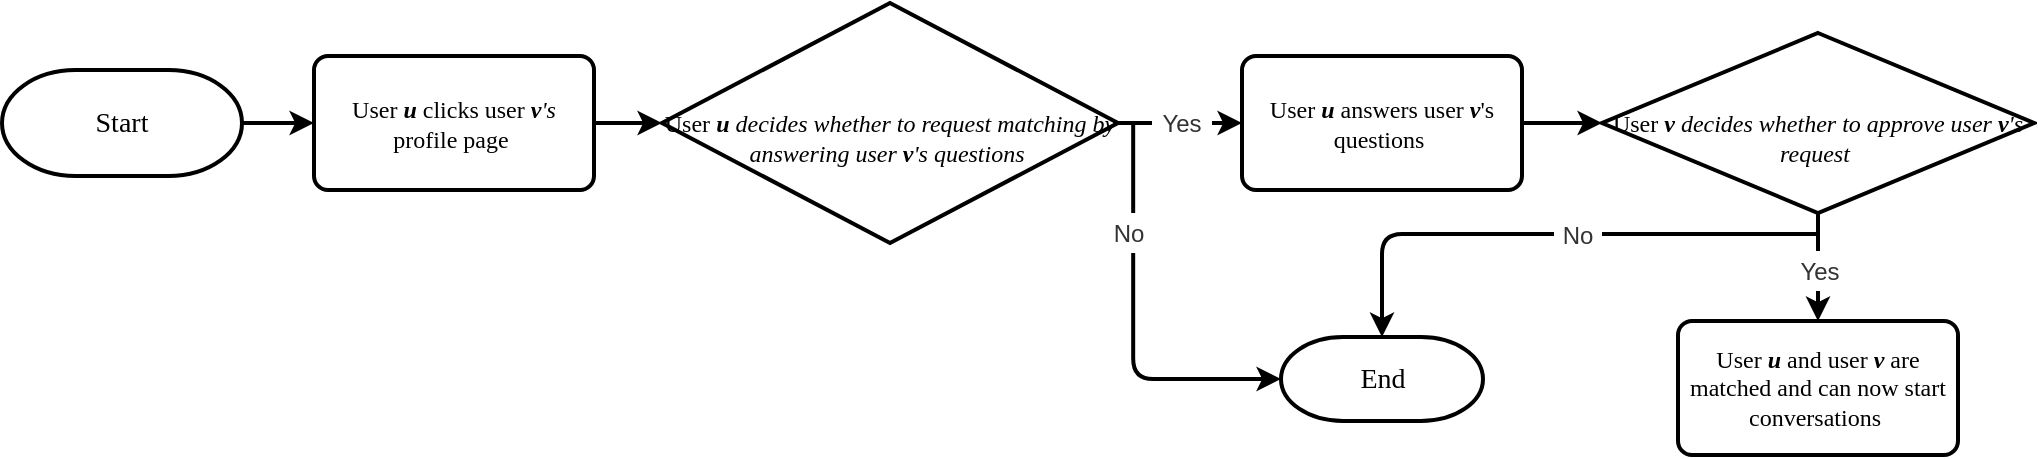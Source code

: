 <mxfile pages="1" version="11.2.9" type="github"><diagram id="2JyxNNU_SRswKXaLaBT6" name="Page-1"><mxGraphModel dx="1592" dy="1256" grid="1" gridSize="10" guides="1" tooltips="1" connect="1" arrows="1" fold="1" page="1" pageScale="1" pageWidth="1100" pageHeight="850" math="0" shadow="0"><root><mxCell id="0"/><mxCell id="1" parent="0"/><mxCell id="AbWWFxYWgRRFwNRDI_Oc-1" value="&lt;font style=&quot;font-size: 14px&quot; face=&quot;Georgia&quot;&gt;Start&lt;/font&gt;" style="strokeWidth=2;html=1;shape=mxgraph.flowchart.terminator;whiteSpace=wrap;" parent="1" vertex="1"><mxGeometry x="40" y="317" width="120" height="53" as="geometry"/></mxCell><mxCell id="AbWWFxYWgRRFwNRDI_Oc-2" value="&lt;font face=&quot;Georgia&quot;&gt;User &lt;i&gt;&lt;b&gt;u&lt;/b&gt;&lt;/i&gt; clicks&amp;nbsp;&lt;/font&gt;&lt;span style=&quot;font-family: &amp;#34;georgia&amp;#34;&quot;&gt;user&amp;nbsp;&lt;/span&gt;&lt;i style=&quot;font-family: &amp;#34;georgia&amp;#34;&quot;&gt;&lt;b&gt;v&lt;/b&gt;'s&lt;/i&gt;&lt;font face=&quot;Georgia&quot;&gt;&lt;br&gt;profile page&amp;nbsp;&lt;/font&gt;" style="rounded=1;whiteSpace=wrap;html=1;absoluteArcSize=1;arcSize=14;strokeWidth=2;" parent="1" vertex="1"><mxGeometry x="196" y="310" width="140" height="67" as="geometry"/></mxCell><mxCell id="AbWWFxYWgRRFwNRDI_Oc-3" value="" style="endArrow=classic;html=1;exitX=1;exitY=0.5;exitDx=0;exitDy=0;exitPerimeter=0;strokeWidth=2;" parent="1" source="AbWWFxYWgRRFwNRDI_Oc-1" target="AbWWFxYWgRRFwNRDI_Oc-2" edge="1"><mxGeometry width="50" height="50" relative="1" as="geometry"><mxPoint x="228" y="513" as="sourcePoint"/><mxPoint x="278" y="463" as="targetPoint"/></mxGeometry></mxCell><mxCell id="5q_IAKNCsGFluqySmHJG-20" value="&lt;font face=&quot;Georgia&quot;&gt;&lt;br&gt;User &lt;i&gt;&lt;b&gt;u &lt;/b&gt;decides whether to request matching by answering user&amp;nbsp;&lt;b&gt;v&lt;/b&gt;'s questions&lt;/i&gt;&amp;nbsp;&lt;/font&gt;" style="strokeWidth=2;html=1;shape=mxgraph.flowchart.decision;whiteSpace=wrap;" parent="1" vertex="1"><mxGeometry x="370" y="283.5" width="228" height="120" as="geometry"/></mxCell><mxCell id="5q_IAKNCsGFluqySmHJG-32" value="" style="endArrow=classic;html=1;strokeWidth=2;exitX=1;exitY=0.5;exitDx=0;exitDy=0;exitPerimeter=0;" parent="1" target="5q_IAKNCsGFluqySmHJG-42" edge="1" source="5q_IAKNCsGFluqySmHJG-20"><mxGeometry width="50" height="50" relative="1" as="geometry"><mxPoint x="298" y="532" as="sourcePoint"/><mxPoint x="298" y="642" as="targetPoint"/></mxGeometry></mxCell><mxCell id="5q_IAKNCsGFluqySmHJG-33" value="&lt;font style=&quot;font-size: 14px&quot; face=&quot;Georgia&quot;&gt;End&lt;/font&gt;" style="strokeWidth=2;html=1;shape=mxgraph.flowchart.terminator;whiteSpace=wrap;" parent="1" vertex="1"><mxGeometry x="679.5" y="450.5" width="101" height="42" as="geometry"/></mxCell><mxCell id="5q_IAKNCsGFluqySmHJG-34" value="" style="edgeStyle=segmentEdgeStyle;endArrow=classic;html=1;strokeWidth=2;exitX=1;exitY=0.5;exitDx=0;exitDy=0;exitPerimeter=0;entryX=0;entryY=0.5;entryDx=0;entryDy=0;entryPerimeter=0;" parent="1" target="5q_IAKNCsGFluqySmHJG-33" edge="1"><mxGeometry width="50" height="50" relative="1" as="geometry"><mxPoint x="605.588" y="344" as="sourcePoint"/><mxPoint x="686.765" y="471.059" as="targetPoint"/><Array as="points"><mxPoint x="606" y="471"/></Array></mxGeometry></mxCell><mxCell id="5q_IAKNCsGFluqySmHJG-36" value="No" style="text;html=1;align=center;verticalAlign=middle;whiteSpace=wrap;rounded=0;shadow=0;fillColor=#FFFFFF;strokeColor=none;fontColor=#333333;" parent="1" vertex="1"><mxGeometry x="591" y="388.5" width="25" height="20" as="geometry"/></mxCell><mxCell id="5q_IAKNCsGFluqySmHJG-40" value="Yes" style="text;html=1;align=center;verticalAlign=middle;whiteSpace=wrap;rounded=0;shadow=0;fillColor=#FFFFFF;strokeColor=none;fontColor=#333333;" parent="1" vertex="1"><mxGeometry x="615" y="333.5" width="30" height="20" as="geometry"/></mxCell><mxCell id="5q_IAKNCsGFluqySmHJG-42" value="&lt;span style=&quot;font-family: &amp;#34;georgia&amp;#34;&quot;&gt;User&amp;nbsp;&lt;/span&gt;&lt;i style=&quot;font-family: &amp;#34;georgia&amp;#34;&quot;&gt;&lt;b&gt;u&lt;/b&gt;&lt;/i&gt;&lt;span style=&quot;font-family: &amp;#34;georgia&amp;#34;&quot;&gt;&amp;nbsp;answers user &lt;b&gt;&lt;i&gt;v&lt;/i&gt;&lt;/b&gt;'s questions&amp;nbsp;&lt;/span&gt;" style="rounded=1;whiteSpace=wrap;html=1;absoluteArcSize=1;arcSize=14;strokeWidth=2;" parent="1" vertex="1"><mxGeometry x="660" y="310" width="140" height="67" as="geometry"/></mxCell><mxCell id="5q_IAKNCsGFluqySmHJG-43" value="&lt;font face=&quot;Georgia&quot;&gt;&lt;br&gt;User &lt;i&gt;&lt;b&gt;v&amp;nbsp;&lt;/b&gt;decides whether to approve user&amp;nbsp;&lt;b&gt;v&lt;/b&gt;'s request&lt;/i&gt;&amp;nbsp;&lt;/font&gt;" style="strokeWidth=2;html=1;shape=mxgraph.flowchart.decision;whiteSpace=wrap;" parent="1" vertex="1"><mxGeometry x="840" y="298.5" width="216" height="90" as="geometry"/></mxCell><mxCell id="5q_IAKNCsGFluqySmHJG-45" value="" style="endArrow=classic;html=1;strokeWidth=2;exitX=1;exitY=0.5;exitDx=0;exitDy=0;" parent="1" edge="1" target="5q_IAKNCsGFluqySmHJG-43" source="5q_IAKNCsGFluqySmHJG-42"><mxGeometry width="50" height="50" relative="1" as="geometry"><mxPoint x="870" y="240" as="sourcePoint"/><mxPoint x="870" y="271.5" as="targetPoint"/></mxGeometry></mxCell><mxCell id="5q_IAKNCsGFluqySmHJG-53" value="" style="endArrow=classic;html=1;strokeWidth=2;exitX=0.5;exitY=1;exitDx=0;exitDy=0;exitPerimeter=0;" parent="1" target="5q_IAKNCsGFluqySmHJG-59" edge="1" source="5q_IAKNCsGFluqySmHJG-43"><mxGeometry width="50" height="50" relative="1" as="geometry"><mxPoint x="300" y="802" as="sourcePoint"/><mxPoint x="300" y="912" as="targetPoint"/></mxGeometry></mxCell><mxCell id="5q_IAKNCsGFluqySmHJG-55" value="" style="edgeStyle=segmentEdgeStyle;endArrow=classic;html=1;strokeWidth=2;" parent="1" edge="1" target="5q_IAKNCsGFluqySmHJG-33"><mxGeometry width="50" height="50" relative="1" as="geometry"><mxPoint x="948" y="399" as="sourcePoint"/><mxPoint x="458" y="688.5" as="targetPoint"/></mxGeometry></mxCell><mxCell id="5q_IAKNCsGFluqySmHJG-56" value="No" style="text;html=1;align=center;verticalAlign=middle;whiteSpace=wrap;rounded=0;shadow=0;fillColor=#FFFFFF;strokeColor=none;fontColor=#333333;" parent="1" vertex="1"><mxGeometry x="816" y="389.5" width="24" height="20" as="geometry"/></mxCell><mxCell id="5q_IAKNCsGFluqySmHJG-57" value="Yes" style="text;html=1;align=center;verticalAlign=middle;whiteSpace=wrap;rounded=0;shadow=0;fillColor=#FFFFFF;strokeColor=none;fontColor=#333333;" parent="1" vertex="1"><mxGeometry x="934" y="407.5" width="30" height="20" as="geometry"/></mxCell><mxCell id="5q_IAKNCsGFluqySmHJG-59" value="&lt;span style=&quot;font-family: &amp;#34;georgia&amp;#34;&quot;&gt;User&amp;nbsp;&lt;/span&gt;&lt;i style=&quot;font-family: &amp;#34;georgia&amp;#34;&quot;&gt;&lt;b&gt;u&lt;/b&gt;&lt;/i&gt;&lt;span style=&quot;font-family: &amp;#34;georgia&amp;#34;&quot;&gt;&amp;nbsp;and user &lt;b style=&quot;font-style: italic&quot;&gt;v &lt;/b&gt;are matched and&amp;nbsp;can now start conversations&amp;nbsp;&lt;/span&gt;" style="rounded=1;whiteSpace=wrap;html=1;absoluteArcSize=1;arcSize=14;strokeWidth=2;" parent="1" vertex="1"><mxGeometry x="878" y="442.5" width="140" height="67" as="geometry"/></mxCell><mxCell id="vZsySjs4BcU3_6OIrPdt-3" value="" style="endArrow=classic;html=1;exitX=1;exitY=0.5;exitDx=0;exitDy=0;strokeWidth=2;" parent="1" target="5q_IAKNCsGFluqySmHJG-20" edge="1" source="AbWWFxYWgRRFwNRDI_Oc-2"><mxGeometry width="50" height="50" relative="1" as="geometry"><mxPoint x="298.5" y="377" as="sourcePoint"/><mxPoint x="298.5" y="404" as="targetPoint"/></mxGeometry></mxCell></root></mxGraphModel></diagram></mxfile>
